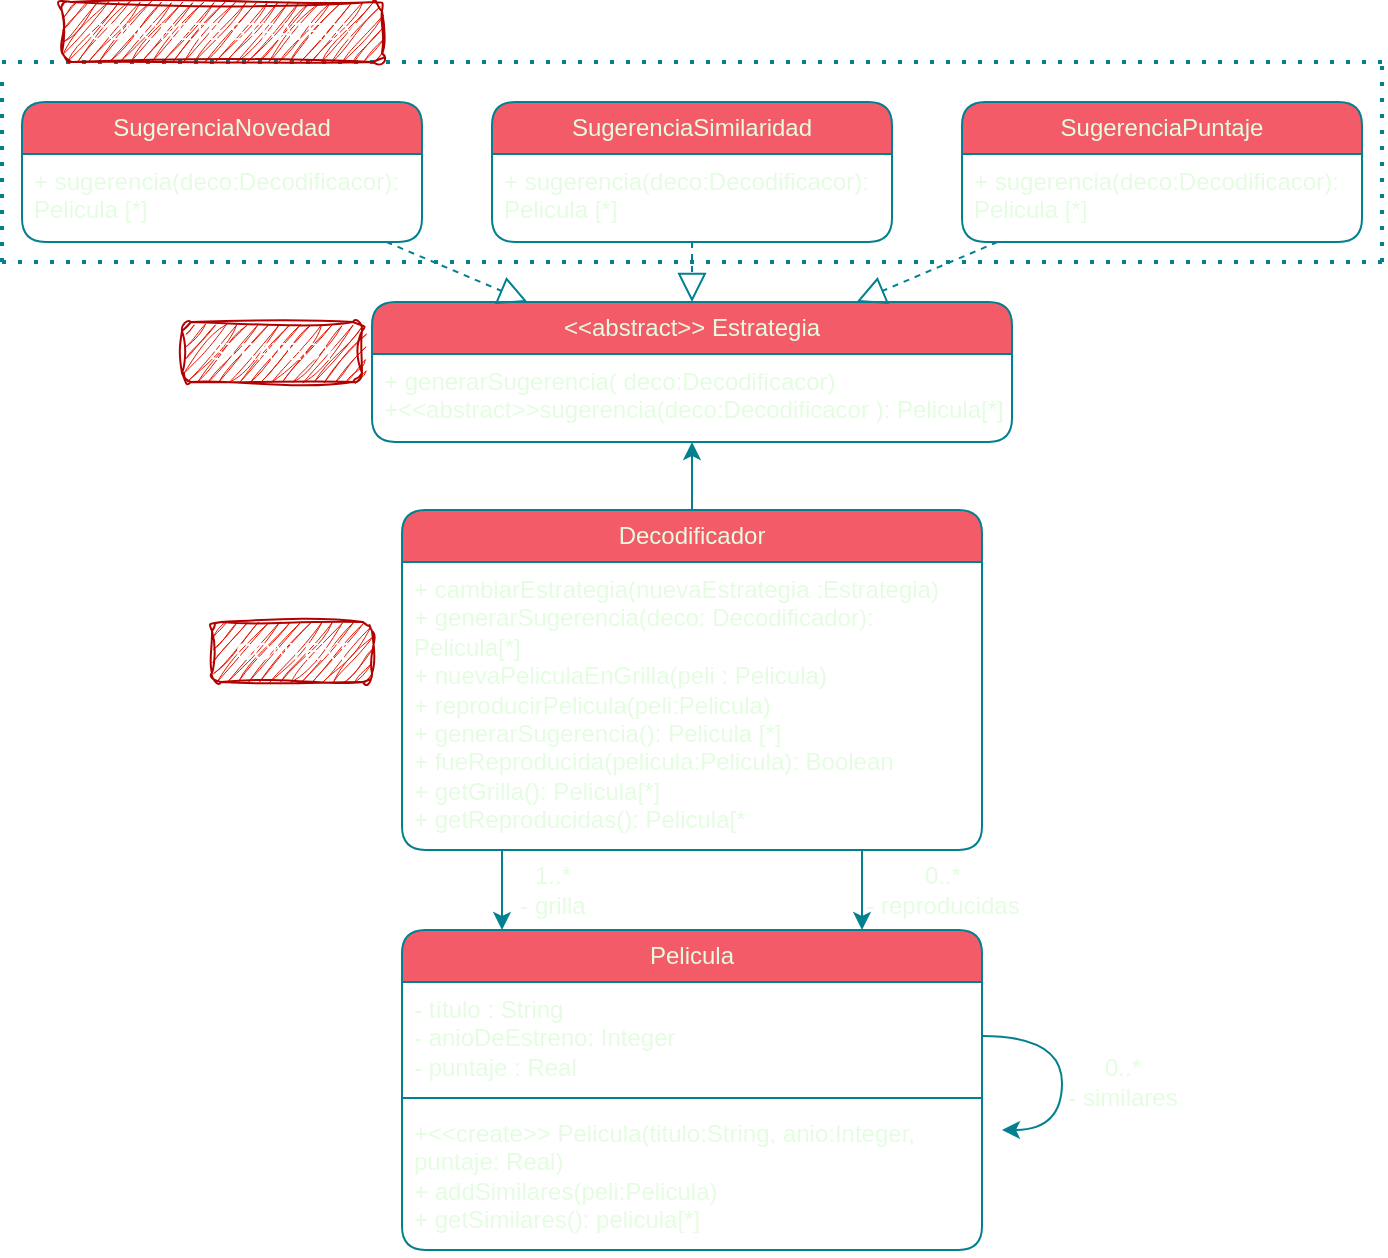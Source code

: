 <mxfile version="24.0.4" type="device">
  <diagram name="Página-1" id="rnQ-FR-HW7EkudksvXDS">
    <mxGraphModel dx="1663" dy="640" grid="1" gridSize="10" guides="1" tooltips="1" connect="1" arrows="1" fold="1" page="1" pageScale="1" pageWidth="827" pageHeight="1169" math="0" shadow="0">
      <root>
        <mxCell id="0" />
        <mxCell id="1" parent="0" />
        <mxCell id="elaqadn__Zsb7Rm-6npa-5" value="&amp;lt;&amp;lt;abstract&amp;gt;&amp;gt; Estrategia" style="swimlane;fontStyle=0;childLayout=stackLayout;horizontal=1;startSize=26;fillColor=#F45B69;horizontalStack=0;resizeParent=1;resizeParentMax=0;resizeLast=0;collapsible=1;marginBottom=0;whiteSpace=wrap;html=1;fontColor=#E4FDE1;strokeColor=#028090;rounded=1;labelBackgroundColor=none;swimlaneFillColor=default;" parent="1" vertex="1">
          <mxGeometry x="-565" y="260" width="320" height="70" as="geometry" />
        </mxCell>
        <mxCell id="G7_AeDBWMxpFMUD4EurX-3" value="&lt;div&gt;+ generarSugerencia( deco:Decodificacor)&amp;nbsp;&lt;/div&gt;&lt;div&gt;+&amp;lt;&amp;lt;abstract&amp;gt;&amp;gt;sugerencia(deco:Decodificacor ): Pelicula[*]&lt;/div&gt;&lt;div style=&quot;background-color:#2f2f2f;padding:0px 0px 0px 2px;&quot;&gt;&lt;div style=&quot;color: rgb(170, 170, 170); font-family: Consolas; font-size: 10pt; white-space: pre;&quot;&gt;&lt;p style=&quot;background-color:#373737;margin:0;&quot;&gt;&lt;span style=&quot;color:#d9e8f7;&quot;&gt;&lt;/span&gt;&lt;/p&gt;&lt;/div&gt;&lt;/div&gt;" style="text;strokeColor=none;fillColor=none;align=left;verticalAlign=top;spacingLeft=4;spacingRight=4;overflow=hidden;rotatable=0;points=[[0,0.5],[1,0.5]];portConstraint=eastwest;whiteSpace=wrap;html=1;rounded=1;labelBackgroundColor=none;fontColor=#E4FDE1;" parent="elaqadn__Zsb7Rm-6npa-5" vertex="1">
          <mxGeometry y="26" width="320" height="44" as="geometry" />
        </mxCell>
        <mxCell id="FvhJpYlZC_VarG8ZefV4-1" value="&lt;span style=&quot;text-align: left;&quot;&gt;SugerenciaSimilaridad&lt;/span&gt;" style="swimlane;fontStyle=0;childLayout=stackLayout;horizontal=1;startSize=26;fillColor=#F45B69;horizontalStack=0;resizeParent=1;resizeParentMax=0;resizeLast=0;collapsible=1;marginBottom=0;whiteSpace=wrap;html=1;fontColor=#E4FDE1;strokeColor=#028090;rounded=1;labelBackgroundColor=none;swimlaneFillColor=default;" parent="1" vertex="1">
          <mxGeometry x="-505" y="160" width="200" height="70" as="geometry" />
        </mxCell>
        <mxCell id="yGItyIUntrG3wO1k8icg-23" value="&lt;div&gt;&lt;span style=&quot;background-color: initial;&quot;&gt;+ sugerencia(deco:Decodificacor): Pelicula [*]&lt;/span&gt;&lt;br&gt;&lt;/div&gt;&lt;div style=&quot;background-color:#2f2f2f;padding:0px 0px 0px 2px;&quot;&gt;&lt;div style=&quot;color: rgb(170, 170, 170); font-family: Consolas; font-size: 10pt; white-space: pre;&quot;&gt;&lt;p style=&quot;background-color:#373737;margin:0;&quot;&gt;&lt;span style=&quot;color:#d9e8f7;&quot;&gt;&lt;/span&gt;&lt;/p&gt;&lt;/div&gt;&lt;/div&gt;" style="text;strokeColor=none;fillColor=none;align=left;verticalAlign=top;spacingLeft=4;spacingRight=4;overflow=hidden;rotatable=0;points=[[0,0.5],[1,0.5]];portConstraint=eastwest;whiteSpace=wrap;html=1;rounded=1;labelBackgroundColor=none;fontColor=#E4FDE1;" vertex="1" parent="FvhJpYlZC_VarG8ZefV4-1">
          <mxGeometry y="26" width="200" height="44" as="geometry" />
        </mxCell>
        <mxCell id="FvhJpYlZC_VarG8ZefV4-4" value="&lt;span style=&quot;text-align: left;&quot;&gt;SugerenciaNovedad&lt;/span&gt;" style="swimlane;fontStyle=0;childLayout=stackLayout;horizontal=1;startSize=26;fillColor=#F45B69;horizontalStack=0;resizeParent=1;resizeParentMax=0;resizeLast=0;collapsible=1;marginBottom=0;whiteSpace=wrap;html=1;fontColor=#E4FDE1;strokeColor=#028090;rounded=1;labelBackgroundColor=none;swimlaneFillColor=default;" parent="1" vertex="1">
          <mxGeometry x="-740" y="160" width="200" height="70" as="geometry" />
        </mxCell>
        <mxCell id="yGItyIUntrG3wO1k8icg-22" value="&lt;div&gt;&lt;span style=&quot;background-color: initial;&quot;&gt;+ sugerencia(deco:Decodificacor): Pelicula [*]&lt;/span&gt;&lt;br&gt;&lt;/div&gt;&lt;div style=&quot;background-color:#2f2f2f;padding:0px 0px 0px 2px;&quot;&gt;&lt;div style=&quot;color: rgb(170, 170, 170); font-family: Consolas; font-size: 10pt; white-space: pre;&quot;&gt;&lt;p style=&quot;background-color:#373737;margin:0;&quot;&gt;&lt;span style=&quot;color:#d9e8f7;&quot;&gt;&lt;/span&gt;&lt;/p&gt;&lt;/div&gt;&lt;/div&gt;" style="text;strokeColor=none;fillColor=none;align=left;verticalAlign=top;spacingLeft=4;spacingRight=4;overflow=hidden;rotatable=0;points=[[0,0.5],[1,0.5]];portConstraint=eastwest;whiteSpace=wrap;html=1;rounded=1;labelBackgroundColor=none;fontColor=#E4FDE1;" vertex="1" parent="FvhJpYlZC_VarG8ZefV4-4">
          <mxGeometry y="26" width="200" height="44" as="geometry" />
        </mxCell>
        <mxCell id="FvhJpYlZC_VarG8ZefV4-8" value="" style="endArrow=none;dashed=1;html=1;dashPattern=1 3;strokeWidth=2;rounded=0;fillColor=#F45B69;strokeColor=#028090;labelBackgroundColor=none;fontColor=default;" parent="1" edge="1">
          <mxGeometry width="50" height="50" relative="1" as="geometry">
            <mxPoint x="-60" y="240" as="sourcePoint" />
            <mxPoint x="-750" y="240" as="targetPoint" />
          </mxGeometry>
        </mxCell>
        <mxCell id="yGItyIUntrG3wO1k8icg-4" style="edgeStyle=orthogonalEdgeStyle;rounded=0;orthogonalLoop=1;jettySize=auto;html=1;exitX=0.204;exitY=0.983;exitDx=0;exitDy=0;exitPerimeter=0;labelBackgroundColor=none;strokeColor=#028090;fontColor=default;" edge="1" parent="1" target="FvhJpYlZC_VarG8ZefV4-16">
          <mxGeometry relative="1" as="geometry">
            <mxPoint x="-490.84" y="478.912" as="sourcePoint" />
            <mxPoint x="-490" y="610" as="targetPoint" />
            <Array as="points">
              <mxPoint x="-500" y="479" />
            </Array>
          </mxGeometry>
        </mxCell>
        <mxCell id="yGItyIUntrG3wO1k8icg-9" style="edgeStyle=orthogonalEdgeStyle;rounded=0;orthogonalLoop=1;jettySize=auto;html=1;labelBackgroundColor=none;strokeColor=#028090;fontColor=default;" edge="1" parent="1" source="FvhJpYlZC_VarG8ZefV4-10" target="FvhJpYlZC_VarG8ZefV4-16">
          <mxGeometry relative="1" as="geometry">
            <Array as="points">
              <mxPoint x="-320" y="570" />
              <mxPoint x="-320" y="570" />
            </Array>
          </mxGeometry>
        </mxCell>
        <mxCell id="yGItyIUntrG3wO1k8icg-15" style="edgeStyle=orthogonalEdgeStyle;rounded=0;orthogonalLoop=1;jettySize=auto;html=1;labelBackgroundColor=none;strokeColor=#028090;fontColor=default;" edge="1" parent="1" source="FvhJpYlZC_VarG8ZefV4-10" target="elaqadn__Zsb7Rm-6npa-5">
          <mxGeometry relative="1" as="geometry" />
        </mxCell>
        <mxCell id="FvhJpYlZC_VarG8ZefV4-10" value="De&lt;span style=&quot;background-color: initial;&quot;&gt;codificador&lt;/span&gt;" style="swimlane;fontStyle=0;childLayout=stackLayout;horizontal=1;startSize=26;fillColor=#F45B69;horizontalStack=0;resizeParent=1;resizeParentMax=0;resizeLast=0;collapsible=1;marginBottom=0;whiteSpace=wrap;html=1;fontColor=#E4FDE1;strokeColor=#028090;rounded=1;labelBackgroundColor=none;swimlaneFillColor=default;" parent="1" vertex="1">
          <mxGeometry x="-550" y="364" width="290" height="170" as="geometry" />
        </mxCell>
        <mxCell id="yGItyIUntrG3wO1k8icg-21" value="&lt;div&gt;+ cambiarEstrategia(nuevaEstrategia :Estrategia)&lt;/div&gt;&lt;div&gt;+ generarSugerencia(deco: Decodificador): Pelicula[*]&lt;/div&gt;&lt;div&gt;+ nuevaPeliculaEnGrilla(peli : Pelicula)&lt;/div&gt;&lt;div&gt;+ reproducirPelicula(peli:Pelicula)&lt;/div&gt;&lt;div&gt;+ generarSugerencia(): Pelicula [*]&lt;/div&gt;&lt;div&gt;+ fueReproducida(pelicula:Pelicula): Boolean&lt;/div&gt;&lt;div&gt;+ getGrilla(): Pelicula[*]&lt;/div&gt;&lt;div&gt;+ getReproducidas(): Pelicula[*&lt;br&gt;&lt;/div&gt;&lt;div style=&quot;background-color:#2f2f2f;padding:0px 0px 0px 2px;&quot;&gt;&lt;div style=&quot;color: rgb(170, 170, 170); font-family: Consolas; font-size: 10pt; white-space: pre;&quot;&gt;&lt;p style=&quot;background-color:#373737;margin:0;&quot;&gt;&lt;span style=&quot;color:#d9e8f7;&quot;&gt;&lt;/span&gt;&lt;/p&gt;&lt;/div&gt;&lt;/div&gt;" style="text;strokeColor=none;fillColor=none;align=left;verticalAlign=top;spacingLeft=4;spacingRight=4;overflow=hidden;rotatable=0;points=[[0,0.5],[1,0.5]];portConstraint=eastwest;whiteSpace=wrap;html=1;rounded=1;labelBackgroundColor=none;fontColor=#E4FDE1;" vertex="1" parent="FvhJpYlZC_VarG8ZefV4-10">
          <mxGeometry y="26" width="290" height="144" as="geometry" />
        </mxCell>
        <mxCell id="FvhJpYlZC_VarG8ZefV4-16" value="Pelicula" style="swimlane;fontStyle=0;childLayout=stackLayout;horizontal=1;startSize=26;fillColor=#F45B69;horizontalStack=0;resizeParent=1;resizeParentMax=0;resizeLast=0;collapsible=1;marginBottom=0;whiteSpace=wrap;html=1;fontColor=#E4FDE1;strokeColor=#028090;rounded=1;labelBackgroundColor=none;swimlaneFillColor=default;" parent="1" vertex="1">
          <mxGeometry x="-550" y="574" width="290" height="160" as="geometry" />
        </mxCell>
        <mxCell id="yGItyIUntrG3wO1k8icg-14" style="edgeStyle=orthogonalEdgeStyle;rounded=0;orthogonalLoop=1;jettySize=auto;html=1;curved=1;labelBackgroundColor=none;strokeColor=#028090;fontColor=default;" edge="1" parent="FvhJpYlZC_VarG8ZefV4-16" source="yGItyIUntrG3wO1k8icg-3">
          <mxGeometry relative="1" as="geometry">
            <mxPoint x="300" y="100" as="targetPoint" />
            <Array as="points">
              <mxPoint x="330" y="53" />
              <mxPoint x="330" y="100" />
            </Array>
          </mxGeometry>
        </mxCell>
        <mxCell id="yGItyIUntrG3wO1k8icg-3" value="-&amp;nbsp;&lt;span style=&quot;background-color: initial;&quot;&gt;título : String&lt;/span&gt;&lt;div&gt;&lt;span style=&quot;background-color: initial;&quot;&gt;- anioDeEstreno: Integer&lt;/span&gt;&lt;div&gt;- puntaje : Real&lt;/div&gt;&lt;/div&gt;" style="text;strokeColor=none;fillColor=none;align=left;verticalAlign=top;spacingLeft=4;spacingRight=4;overflow=hidden;rotatable=0;points=[[0,0.5],[1,0.5]];portConstraint=eastwest;whiteSpace=wrap;html=1;labelBackgroundColor=none;fontColor=#E4FDE1;" vertex="1" parent="FvhJpYlZC_VarG8ZefV4-16">
          <mxGeometry y="26" width="290" height="54" as="geometry" />
        </mxCell>
        <mxCell id="yGItyIUntrG3wO1k8icg-2" value="" style="line;strokeWidth=1;fillColor=none;align=left;verticalAlign=middle;spacingTop=-1;spacingLeft=3;spacingRight=3;rotatable=0;labelPosition=right;points=[];portConstraint=eastwest;strokeColor=#028090;labelBackgroundColor=none;fontColor=#E4FDE1;" vertex="1" parent="FvhJpYlZC_VarG8ZefV4-16">
          <mxGeometry y="80" width="290" height="8" as="geometry" />
        </mxCell>
        <mxCell id="FvhJpYlZC_VarG8ZefV4-17" value="&lt;div&gt;+&amp;lt;&amp;lt;create&amp;gt;&amp;gt; Pelicula(titulo:String, anio:Integer, puntaje: Real)&lt;/div&gt;&lt;div&gt;+ addSimilares(peli:Pelicula)&lt;/div&gt;&lt;div&gt;+ getSimilares(): pelicula[*]&lt;/div&gt;&lt;div style=&quot;background-color:#2f2f2f;padding:0px 0px 0px 2px;&quot;&gt;&lt;div style=&quot;color: rgb(170, 170, 170); font-family: Consolas; font-size: 10pt; white-space: pre;&quot;&gt;&lt;p style=&quot;background-color:#373737;margin:0;&quot;&gt;&lt;span style=&quot;color:#d9e8f7;&quot;&gt;&lt;/span&gt;&lt;/p&gt;&lt;/div&gt;&lt;/div&gt;" style="text;strokeColor=none;fillColor=none;align=left;verticalAlign=top;spacingLeft=4;spacingRight=4;overflow=hidden;rotatable=0;points=[[0,0.5],[1,0.5]];portConstraint=eastwest;whiteSpace=wrap;html=1;rounded=1;labelBackgroundColor=none;fontColor=#E4FDE1;" parent="FvhJpYlZC_VarG8ZefV4-16" vertex="1">
          <mxGeometry y="88" width="290" height="72" as="geometry" />
        </mxCell>
        <mxCell id="FvhJpYlZC_VarG8ZefV4-23" value="" style="endArrow=none;dashed=1;html=1;dashPattern=1 3;strokeWidth=2;rounded=0;fillColor=#F45B69;strokeColor=#028090;labelBackgroundColor=none;fontColor=default;" parent="1" edge="1">
          <mxGeometry width="50" height="50" relative="1" as="geometry">
            <mxPoint x="-60" y="240" as="sourcePoint" />
            <mxPoint x="-60" y="140" as="targetPoint" />
          </mxGeometry>
        </mxCell>
        <mxCell id="FvhJpYlZC_VarG8ZefV4-24" value="" style="endArrow=none;dashed=1;html=1;dashPattern=1 3;strokeWidth=2;rounded=0;fillColor=#F45B69;strokeColor=#028090;labelBackgroundColor=none;fontColor=default;" parent="1" edge="1">
          <mxGeometry width="50" height="50" relative="1" as="geometry">
            <mxPoint x="-750" y="240" as="sourcePoint" />
            <mxPoint x="-750" y="145" as="targetPoint" />
          </mxGeometry>
        </mxCell>
        <mxCell id="FvhJpYlZC_VarG8ZefV4-26" value="" style="endArrow=none;dashed=1;html=1;dashPattern=1 3;strokeWidth=2;rounded=0;fillColor=#F45B69;strokeColor=#028090;labelBackgroundColor=none;fontColor=default;" parent="1" edge="1">
          <mxGeometry width="50" height="50" relative="1" as="geometry">
            <mxPoint x="-60" y="140" as="sourcePoint" />
            <mxPoint x="-750" y="140" as="targetPoint" />
          </mxGeometry>
        </mxCell>
        <mxCell id="FvhJpYlZC_VarG8ZefV4-25" value="CONCRETE STRATEGY" style="text;html=1;align=center;verticalAlign=middle;resizable=0;points=[];autosize=1;strokeColor=#B20000;fillColor=#e51400;rounded=1;labelBackgroundColor=none;shadow=0;textShadow=0;glass=0;fontColor=#ffffff;sketch=1;curveFitting=1;jiggle=2;" parent="1" vertex="1">
          <mxGeometry x="-720" y="110" width="160" height="30" as="geometry" />
        </mxCell>
        <mxCell id="FvhJpYlZC_VarG8ZefV4-34" value="" style="endArrow=block;dashed=1;endFill=0;endSize=12;html=1;rounded=0;labelBackgroundColor=none;strokeColor=#028090;fontColor=default;" parent="1" source="FvhJpYlZC_VarG8ZefV4-4" target="elaqadn__Zsb7Rm-6npa-5" edge="1">
          <mxGeometry width="160" relative="1" as="geometry">
            <mxPoint x="-740" y="270" as="sourcePoint" />
            <mxPoint x="-580" y="270" as="targetPoint" />
          </mxGeometry>
        </mxCell>
        <mxCell id="FvhJpYlZC_VarG8ZefV4-35" value="" style="endArrow=block;dashed=1;endFill=0;endSize=12;html=1;rounded=0;labelBackgroundColor=none;strokeColor=#028090;fontColor=default;" parent="1" source="FvhJpYlZC_VarG8ZefV4-1" target="elaqadn__Zsb7Rm-6npa-5" edge="1">
          <mxGeometry width="160" relative="1" as="geometry">
            <mxPoint x="-462" y="240" as="sourcePoint" />
            <mxPoint x="-423" y="280" as="targetPoint" />
          </mxGeometry>
        </mxCell>
        <mxCell id="elaqadn__Zsb7Rm-6npa-68" value="CONTEXT" style="text;html=1;align=center;verticalAlign=middle;resizable=0;points=[];autosize=1;strokeColor=#B20000;fillColor=#e51400;rounded=1;labelBackgroundColor=none;shadow=0;textShadow=0;glass=0;fontColor=#ffffff;sketch=1;curveFitting=1;jiggle=2;" parent="1" vertex="1">
          <mxGeometry x="-645" y="420" width="80" height="30" as="geometry" />
        </mxCell>
        <mxCell id="FvhJpYlZC_VarG8ZefV4-54" value="STRATEGY" style="text;html=1;align=center;verticalAlign=middle;resizable=0;points=[];autosize=1;strokeColor=#B20000;fillColor=#e51400;rounded=1;labelBackgroundColor=none;shadow=0;textShadow=0;glass=0;fontColor=#ffffff;rotation=0;sketch=1;curveFitting=1;jiggle=2;" parent="1" vertex="1">
          <mxGeometry x="-660" y="270" width="90" height="30" as="geometry" />
        </mxCell>
        <mxCell id="yGItyIUntrG3wO1k8icg-5" value="&lt;div&gt;1..*&lt;/div&gt;- grilla" style="text;html=1;align=center;verticalAlign=middle;resizable=0;points=[];autosize=1;strokeColor=none;fillColor=none;labelBackgroundColor=none;fontColor=#E4FDE1;" vertex="1" parent="1">
          <mxGeometry x="-505" y="534" width="60" height="40" as="geometry" />
        </mxCell>
        <mxCell id="yGItyIUntrG3wO1k8icg-7" value="&lt;div&gt;0..*&lt;br&gt;&lt;/div&gt;- reproducidas" style="text;html=1;align=center;verticalAlign=middle;resizable=0;points=[];autosize=1;strokeColor=none;fillColor=none;labelBackgroundColor=none;fontColor=#E4FDE1;" vertex="1" parent="1">
          <mxGeometry x="-330" y="534" width="100" height="40" as="geometry" />
        </mxCell>
        <mxCell id="yGItyIUntrG3wO1k8icg-11" value="&lt;div&gt;0..*&lt;/div&gt;- similares" style="text;html=1;align=center;verticalAlign=middle;resizable=0;points=[];autosize=1;strokeColor=none;fillColor=none;labelBackgroundColor=none;fontColor=#E4FDE1;" vertex="1" parent="1">
          <mxGeometry x="-230" y="630" width="80" height="40" as="geometry" />
        </mxCell>
        <mxCell id="yGItyIUntrG3wO1k8icg-16" value="&lt;span style=&quot;text-align: left;&quot;&gt;SugerenciaPuntaje&lt;/span&gt;" style="swimlane;fontStyle=0;childLayout=stackLayout;horizontal=1;startSize=26;fillColor=#F45B69;horizontalStack=0;resizeParent=1;resizeParentMax=0;resizeLast=0;collapsible=1;marginBottom=0;whiteSpace=wrap;html=1;fontColor=#E4FDE1;strokeColor=#028090;rounded=1;labelBackgroundColor=none;swimlaneFillColor=default;" vertex="1" parent="1">
          <mxGeometry x="-270" y="160" width="200" height="70" as="geometry" />
        </mxCell>
        <mxCell id="yGItyIUntrG3wO1k8icg-24" value="&lt;div&gt;&lt;span style=&quot;background-color: initial;&quot;&gt;+ sugerencia(deco:Decodificacor): Pelicula [*]&lt;/span&gt;&lt;br&gt;&lt;/div&gt;&lt;div style=&quot;background-color:#2f2f2f;padding:0px 0px 0px 2px;&quot;&gt;&lt;div style=&quot;color: rgb(170, 170, 170); font-family: Consolas; font-size: 10pt; white-space: pre;&quot;&gt;&lt;p style=&quot;background-color:#373737;margin:0;&quot;&gt;&lt;span style=&quot;color:#d9e8f7;&quot;&gt;&lt;/span&gt;&lt;/p&gt;&lt;/div&gt;&lt;/div&gt;" style="text;strokeColor=none;fillColor=none;align=left;verticalAlign=top;spacingLeft=4;spacingRight=4;overflow=hidden;rotatable=0;points=[[0,0.5],[1,0.5]];portConstraint=eastwest;whiteSpace=wrap;html=1;rounded=1;labelBackgroundColor=none;fontColor=#E4FDE1;" vertex="1" parent="yGItyIUntrG3wO1k8icg-16">
          <mxGeometry y="26" width="200" height="44" as="geometry" />
        </mxCell>
        <mxCell id="yGItyIUntrG3wO1k8icg-18" value="" style="endArrow=block;dashed=1;endFill=0;endSize=12;html=1;rounded=0;labelBackgroundColor=none;strokeColor=#028090;fontColor=default;" edge="1" parent="1" source="yGItyIUntrG3wO1k8icg-16" target="elaqadn__Zsb7Rm-6npa-5">
          <mxGeometry width="160" relative="1" as="geometry">
            <mxPoint x="-62.0" y="252.56" as="sourcePoint" />
            <mxPoint x="-260" y="310" as="targetPoint" />
          </mxGeometry>
        </mxCell>
      </root>
    </mxGraphModel>
  </diagram>
</mxfile>
